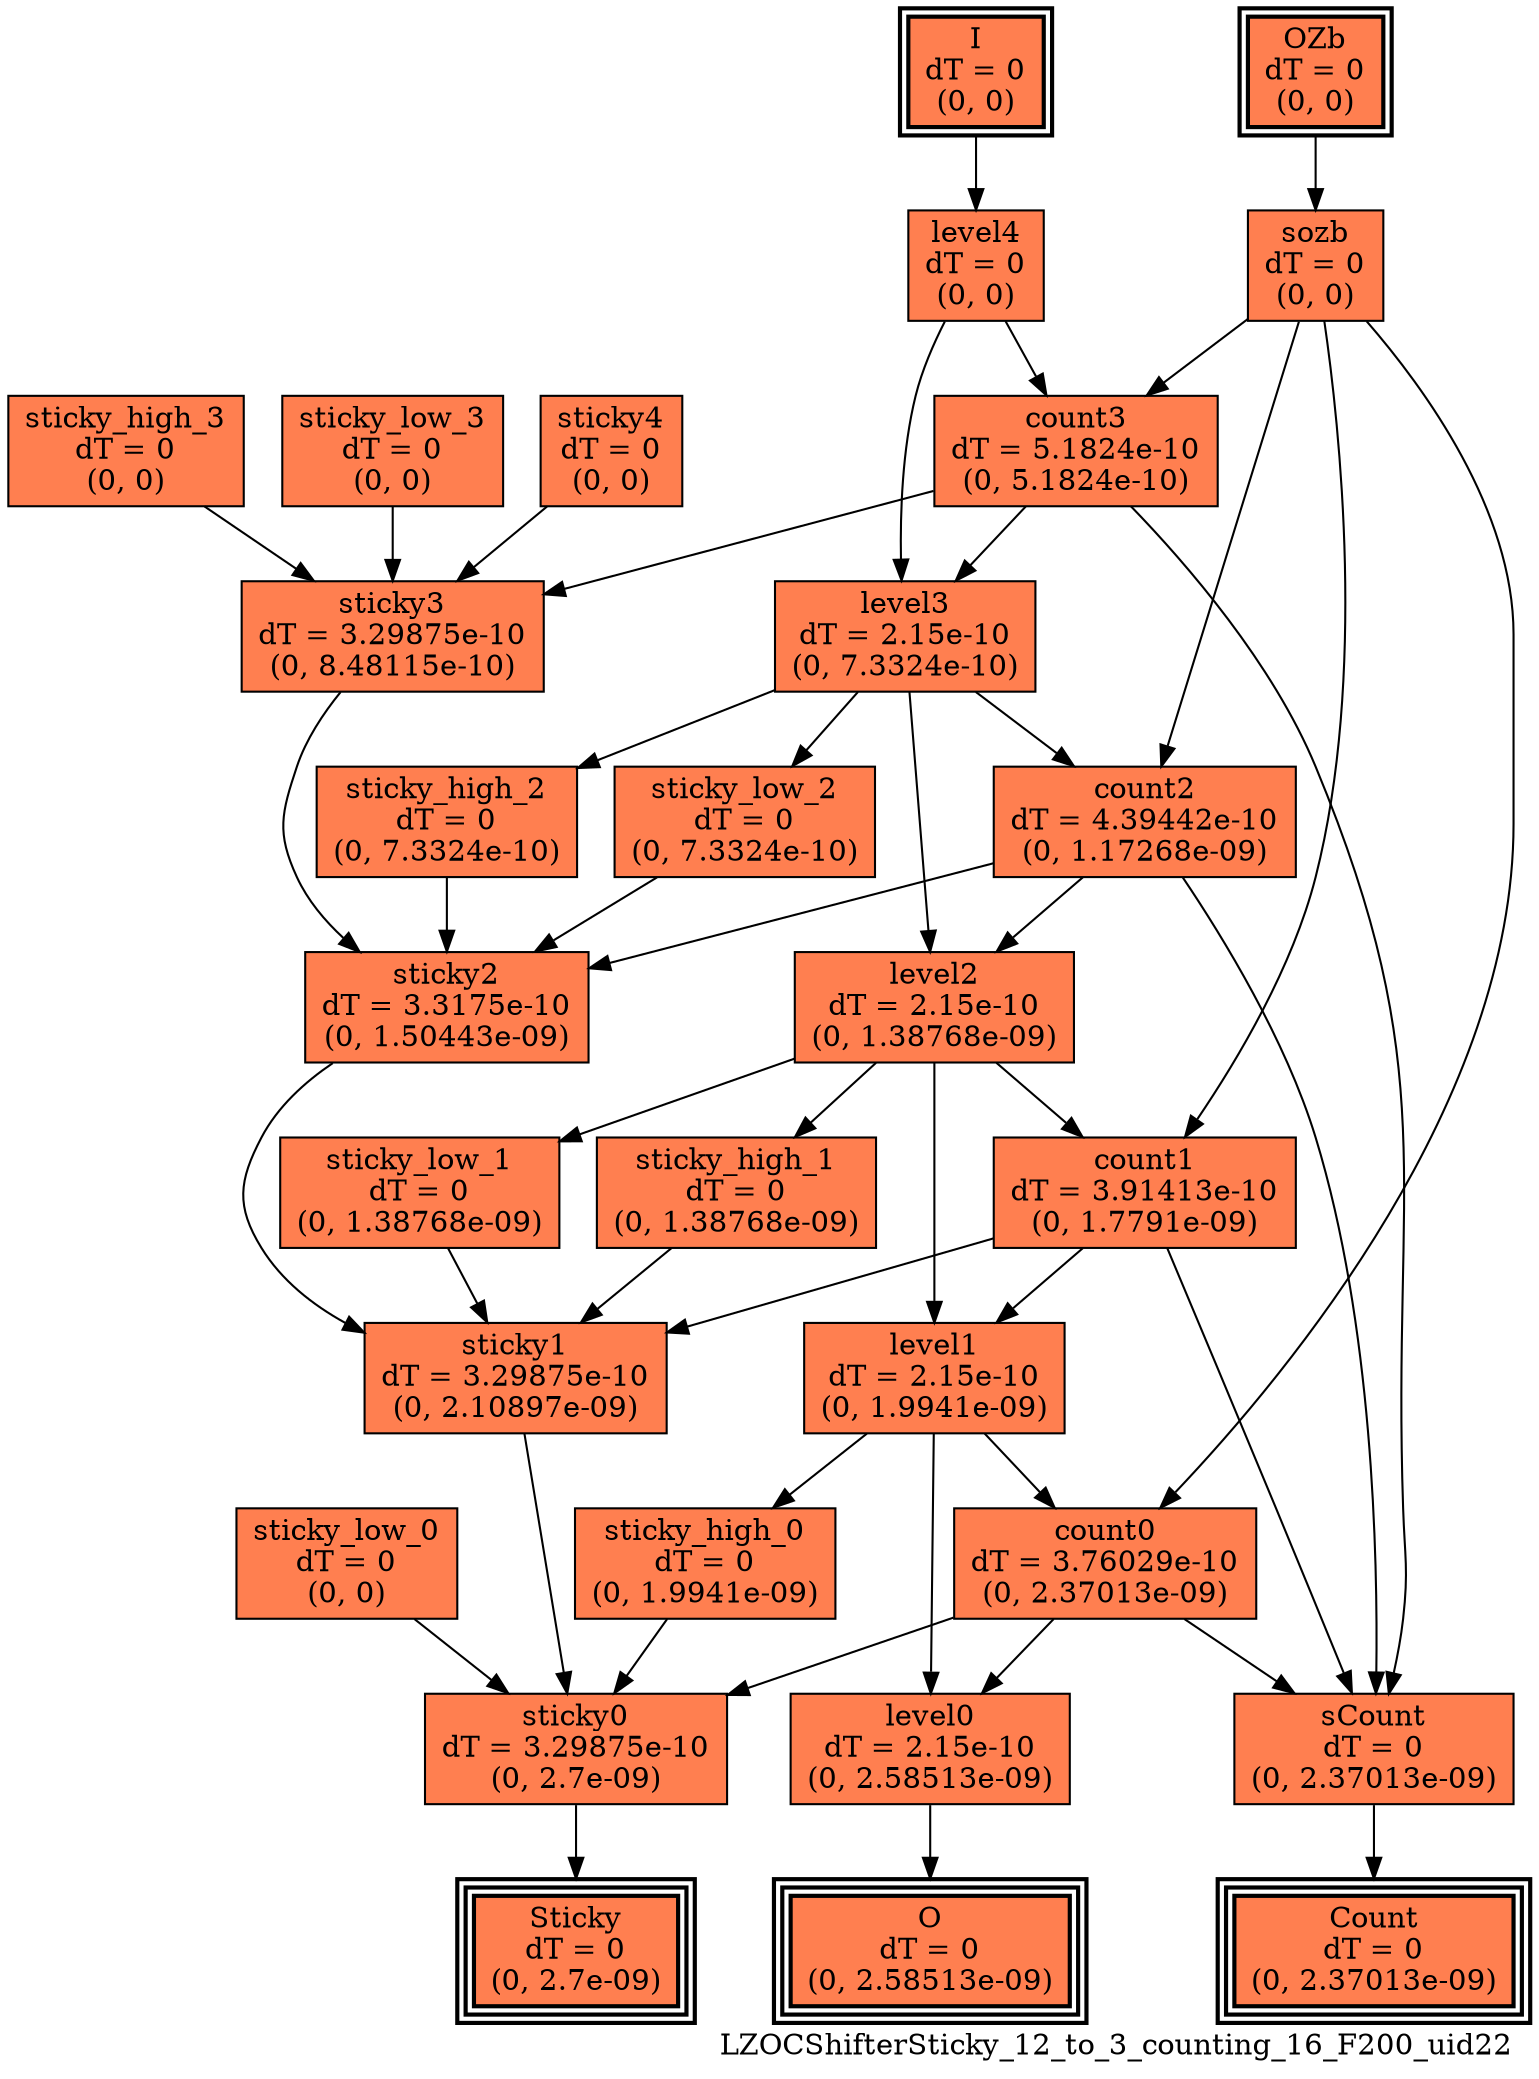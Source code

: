 digraph LZOCShifterSticky_12_to_3_counting_16_F200_uid22
{
	//graph drawing options
	label=LZOCShifterSticky_12_to_3_counting_16_F200_uid22;
	labelloc=bottom;
	labeljust=right;
	ratio=auto;
	nodesep=0.25;
	ranksep=0.5;

	//input/output signals of operator LZOCShifterSticky_12_to_3_counting_16_F200_uid22
	I__LZOCShifterSticky_12_to_3_counting_16_F200_uid22 [ label="I\ndT = 0\n(0, 0)", shape=box, color=black, style="bold, filled", fillcolor=coral, peripheries=2 ];
	OZb__LZOCShifterSticky_12_to_3_counting_16_F200_uid22 [ label="OZb\ndT = 0\n(0, 0)", shape=box, color=black, style="bold, filled", fillcolor=coral, peripheries=2 ];
	Count__LZOCShifterSticky_12_to_3_counting_16_F200_uid22 [ label="Count\ndT = 0\n(0, 2.37013e-09)", shape=box, color=black, style="bold, filled", fillcolor=coral, peripheries=3 ];
	O__LZOCShifterSticky_12_to_3_counting_16_F200_uid22 [ label="O\ndT = 0\n(0, 2.58513e-09)", shape=box, color=black, style="bold, filled", fillcolor=coral, peripheries=3 ];
	Sticky__LZOCShifterSticky_12_to_3_counting_16_F200_uid22 [ label="Sticky\ndT = 0\n(0, 2.7e-09)", shape=box, color=black, style="bold, filled", fillcolor=coral, peripheries=3 ];
	{rank=same I__LZOCShifterSticky_12_to_3_counting_16_F200_uid22, OZb__LZOCShifterSticky_12_to_3_counting_16_F200_uid22};
	{rank=same Count__LZOCShifterSticky_12_to_3_counting_16_F200_uid22, O__LZOCShifterSticky_12_to_3_counting_16_F200_uid22, Sticky__LZOCShifterSticky_12_to_3_counting_16_F200_uid22};
	//internal signals of operator LZOCShifterSticky_12_to_3_counting_16_F200_uid22
	level4__LZOCShifterSticky_12_to_3_counting_16_F200_uid22 [ label="level4\ndT = 0\n(0, 0)", shape=box, color=black, style=filled, fillcolor=coral, peripheries=1 ];
	sozb__LZOCShifterSticky_12_to_3_counting_16_F200_uid22 [ label="sozb\ndT = 0\n(0, 0)", shape=box, color=black, style=filled, fillcolor=coral, peripheries=1 ];
	sticky4__LZOCShifterSticky_12_to_3_counting_16_F200_uid22 [ label="sticky4\ndT = 0\n(0, 0)", shape=box, color=black, style=filled, fillcolor=coral, peripheries=1 ];
	count3__LZOCShifterSticky_12_to_3_counting_16_F200_uid22 [ label="count3\ndT = 5.1824e-10\n(0, 5.1824e-10)", shape=box, color=black, style=filled, fillcolor=coral, peripheries=1 ];
	level3__LZOCShifterSticky_12_to_3_counting_16_F200_uid22 [ label="level3\ndT = 2.15e-10\n(0, 7.3324e-10)", shape=box, color=black, style=filled, fillcolor=coral, peripheries=1 ];
	sticky_high_3__LZOCShifterSticky_12_to_3_counting_16_F200_uid22 [ label="sticky_high_3\ndT = 0\n(0, 0)", shape=box, color=black, style=filled, fillcolor=coral, peripheries=1 ];
	sticky_low_3__LZOCShifterSticky_12_to_3_counting_16_F200_uid22 [ label="sticky_low_3\ndT = 0\n(0, 0)", shape=box, color=black, style=filled, fillcolor=coral, peripheries=1 ];
	sticky3__LZOCShifterSticky_12_to_3_counting_16_F200_uid22 [ label="sticky3\ndT = 3.29875e-10\n(0, 8.48115e-10)", shape=box, color=black, style=filled, fillcolor=coral, peripheries=1 ];
	count2__LZOCShifterSticky_12_to_3_counting_16_F200_uid22 [ label="count2\ndT = 4.39442e-10\n(0, 1.17268e-09)", shape=box, color=black, style=filled, fillcolor=coral, peripheries=1 ];
	level2__LZOCShifterSticky_12_to_3_counting_16_F200_uid22 [ label="level2\ndT = 2.15e-10\n(0, 1.38768e-09)", shape=box, color=black, style=filled, fillcolor=coral, peripheries=1 ];
	sticky_high_2__LZOCShifterSticky_12_to_3_counting_16_F200_uid22 [ label="sticky_high_2\ndT = 0\n(0, 7.3324e-10)", shape=box, color=black, style=filled, fillcolor=coral, peripheries=1 ];
	sticky_low_2__LZOCShifterSticky_12_to_3_counting_16_F200_uid22 [ label="sticky_low_2\ndT = 0\n(0, 7.3324e-10)", shape=box, color=black, style=filled, fillcolor=coral, peripheries=1 ];
	sticky2__LZOCShifterSticky_12_to_3_counting_16_F200_uid22 [ label="sticky2\ndT = 3.3175e-10\n(0, 1.50443e-09)", shape=box, color=black, style=filled, fillcolor=coral, peripheries=1 ];
	count1__LZOCShifterSticky_12_to_3_counting_16_F200_uid22 [ label="count1\ndT = 3.91413e-10\n(0, 1.7791e-09)", shape=box, color=black, style=filled, fillcolor=coral, peripheries=1 ];
	level1__LZOCShifterSticky_12_to_3_counting_16_F200_uid22 [ label="level1\ndT = 2.15e-10\n(0, 1.9941e-09)", shape=box, color=black, style=filled, fillcolor=coral, peripheries=1 ];
	sticky_high_1__LZOCShifterSticky_12_to_3_counting_16_F200_uid22 [ label="sticky_high_1\ndT = 0\n(0, 1.38768e-09)", shape=box, color=black, style=filled, fillcolor=coral, peripheries=1 ];
	sticky_low_1__LZOCShifterSticky_12_to_3_counting_16_F200_uid22 [ label="sticky_low_1\ndT = 0\n(0, 1.38768e-09)", shape=box, color=black, style=filled, fillcolor=coral, peripheries=1 ];
	sticky1__LZOCShifterSticky_12_to_3_counting_16_F200_uid22 [ label="sticky1\ndT = 3.29875e-10\n(0, 2.10897e-09)", shape=box, color=black, style=filled, fillcolor=coral, peripheries=1 ];
	count0__LZOCShifterSticky_12_to_3_counting_16_F200_uid22 [ label="count0\ndT = 3.76029e-10\n(0, 2.37013e-09)", shape=box, color=black, style=filled, fillcolor=coral, peripheries=1 ];
	level0__LZOCShifterSticky_12_to_3_counting_16_F200_uid22 [ label="level0\ndT = 2.15e-10\n(0, 2.58513e-09)", shape=box, color=black, style=filled, fillcolor=coral, peripheries=1 ];
	sticky_high_0__LZOCShifterSticky_12_to_3_counting_16_F200_uid22 [ label="sticky_high_0\ndT = 0\n(0, 1.9941e-09)", shape=box, color=black, style=filled, fillcolor=coral, peripheries=1 ];
	sticky_low_0__LZOCShifterSticky_12_to_3_counting_16_F200_uid22 [ label="sticky_low_0\ndT = 0\n(0, 0)", shape=box, color=black, style=filled, fillcolor=coral, peripheries=1 ];
	sticky0__LZOCShifterSticky_12_to_3_counting_16_F200_uid22 [ label="sticky0\ndT = 3.29875e-10\n(0, 2.7e-09)", shape=box, color=black, style=filled, fillcolor=coral, peripheries=1 ];
	sCount__LZOCShifterSticky_12_to_3_counting_16_F200_uid22 [ label="sCount\ndT = 0\n(0, 2.37013e-09)", shape=box, color=black, style=filled, fillcolor=coral, peripheries=1 ];

	//subcomponents of operator LZOCShifterSticky_12_to_3_counting_16_F200_uid22

	//input and internal signal connections of operator LZOCShifterSticky_12_to_3_counting_16_F200_uid22
	I__LZOCShifterSticky_12_to_3_counting_16_F200_uid22 -> level4__LZOCShifterSticky_12_to_3_counting_16_F200_uid22 [ arrowhead=normal, arrowsize=1.0, arrowtail=normal, color=black, dir=forward  ];
	OZb__LZOCShifterSticky_12_to_3_counting_16_F200_uid22 -> sozb__LZOCShifterSticky_12_to_3_counting_16_F200_uid22 [ arrowhead=normal, arrowsize=1.0, arrowtail=normal, color=black, dir=forward  ];
	level4__LZOCShifterSticky_12_to_3_counting_16_F200_uid22 -> count3__LZOCShifterSticky_12_to_3_counting_16_F200_uid22 [ arrowhead=normal, arrowsize=1.0, arrowtail=normal, color=black, dir=forward  ];
	level4__LZOCShifterSticky_12_to_3_counting_16_F200_uid22 -> level3__LZOCShifterSticky_12_to_3_counting_16_F200_uid22 [ arrowhead=normal, arrowsize=1.0, arrowtail=normal, color=black, dir=forward  ];
	sozb__LZOCShifterSticky_12_to_3_counting_16_F200_uid22 -> count3__LZOCShifterSticky_12_to_3_counting_16_F200_uid22 [ arrowhead=normal, arrowsize=1.0, arrowtail=normal, color=black, dir=forward  ];
	sozb__LZOCShifterSticky_12_to_3_counting_16_F200_uid22 -> count2__LZOCShifterSticky_12_to_3_counting_16_F200_uid22 [ arrowhead=normal, arrowsize=1.0, arrowtail=normal, color=black, dir=forward  ];
	sozb__LZOCShifterSticky_12_to_3_counting_16_F200_uid22 -> count1__LZOCShifterSticky_12_to_3_counting_16_F200_uid22 [ arrowhead=normal, arrowsize=1.0, arrowtail=normal, color=black, dir=forward  ];
	sozb__LZOCShifterSticky_12_to_3_counting_16_F200_uid22 -> count0__LZOCShifterSticky_12_to_3_counting_16_F200_uid22 [ arrowhead=normal, arrowsize=1.0, arrowtail=normal, color=black, dir=forward  ];
	sticky4__LZOCShifterSticky_12_to_3_counting_16_F200_uid22 -> sticky3__LZOCShifterSticky_12_to_3_counting_16_F200_uid22 [ arrowhead=normal, arrowsize=1.0, arrowtail=normal, color=black, dir=forward  ];
	count3__LZOCShifterSticky_12_to_3_counting_16_F200_uid22 -> level3__LZOCShifterSticky_12_to_3_counting_16_F200_uid22 [ arrowhead=normal, arrowsize=1.0, arrowtail=normal, color=black, dir=forward  ];
	count3__LZOCShifterSticky_12_to_3_counting_16_F200_uid22 -> sticky3__LZOCShifterSticky_12_to_3_counting_16_F200_uid22 [ arrowhead=normal, arrowsize=1.0, arrowtail=normal, color=black, dir=forward  ];
	count3__LZOCShifterSticky_12_to_3_counting_16_F200_uid22 -> sCount__LZOCShifterSticky_12_to_3_counting_16_F200_uid22 [ arrowhead=normal, arrowsize=1.0, arrowtail=normal, color=black, dir=forward  ];
	level3__LZOCShifterSticky_12_to_3_counting_16_F200_uid22 -> count2__LZOCShifterSticky_12_to_3_counting_16_F200_uid22 [ arrowhead=normal, arrowsize=1.0, arrowtail=normal, color=black, dir=forward  ];
	level3__LZOCShifterSticky_12_to_3_counting_16_F200_uid22 -> level2__LZOCShifterSticky_12_to_3_counting_16_F200_uid22 [ arrowhead=normal, arrowsize=1.0, arrowtail=normal, color=black, dir=forward  ];
	level3__LZOCShifterSticky_12_to_3_counting_16_F200_uid22 -> sticky_high_2__LZOCShifterSticky_12_to_3_counting_16_F200_uid22 [ arrowhead=normal, arrowsize=1.0, arrowtail=normal, color=black, dir=forward  ];
	level3__LZOCShifterSticky_12_to_3_counting_16_F200_uid22 -> sticky_low_2__LZOCShifterSticky_12_to_3_counting_16_F200_uid22 [ arrowhead=normal, arrowsize=1.0, arrowtail=normal, color=black, dir=forward  ];
	sticky_high_3__LZOCShifterSticky_12_to_3_counting_16_F200_uid22 -> sticky3__LZOCShifterSticky_12_to_3_counting_16_F200_uid22 [ arrowhead=normal, arrowsize=1.0, arrowtail=normal, color=black, dir=forward  ];
	sticky_low_3__LZOCShifterSticky_12_to_3_counting_16_F200_uid22 -> sticky3__LZOCShifterSticky_12_to_3_counting_16_F200_uid22 [ arrowhead=normal, arrowsize=1.0, arrowtail=normal, color=black, dir=forward  ];
	sticky3__LZOCShifterSticky_12_to_3_counting_16_F200_uid22 -> sticky2__LZOCShifterSticky_12_to_3_counting_16_F200_uid22 [ arrowhead=normal, arrowsize=1.0, arrowtail=normal, color=black, dir=forward  ];
	count2__LZOCShifterSticky_12_to_3_counting_16_F200_uid22 -> level2__LZOCShifterSticky_12_to_3_counting_16_F200_uid22 [ arrowhead=normal, arrowsize=1.0, arrowtail=normal, color=black, dir=forward  ];
	count2__LZOCShifterSticky_12_to_3_counting_16_F200_uid22 -> sticky2__LZOCShifterSticky_12_to_3_counting_16_F200_uid22 [ arrowhead=normal, arrowsize=1.0, arrowtail=normal, color=black, dir=forward  ];
	count2__LZOCShifterSticky_12_to_3_counting_16_F200_uid22 -> sCount__LZOCShifterSticky_12_to_3_counting_16_F200_uid22 [ arrowhead=normal, arrowsize=1.0, arrowtail=normal, color=black, dir=forward  ];
	level2__LZOCShifterSticky_12_to_3_counting_16_F200_uid22 -> count1__LZOCShifterSticky_12_to_3_counting_16_F200_uid22 [ arrowhead=normal, arrowsize=1.0, arrowtail=normal, color=black, dir=forward  ];
	level2__LZOCShifterSticky_12_to_3_counting_16_F200_uid22 -> level1__LZOCShifterSticky_12_to_3_counting_16_F200_uid22 [ arrowhead=normal, arrowsize=1.0, arrowtail=normal, color=black, dir=forward  ];
	level2__LZOCShifterSticky_12_to_3_counting_16_F200_uid22 -> sticky_high_1__LZOCShifterSticky_12_to_3_counting_16_F200_uid22 [ arrowhead=normal, arrowsize=1.0, arrowtail=normal, color=black, dir=forward  ];
	level2__LZOCShifterSticky_12_to_3_counting_16_F200_uid22 -> sticky_low_1__LZOCShifterSticky_12_to_3_counting_16_F200_uid22 [ arrowhead=normal, arrowsize=1.0, arrowtail=normal, color=black, dir=forward  ];
	sticky_high_2__LZOCShifterSticky_12_to_3_counting_16_F200_uid22 -> sticky2__LZOCShifterSticky_12_to_3_counting_16_F200_uid22 [ arrowhead=normal, arrowsize=1.0, arrowtail=normal, color=black, dir=forward  ];
	sticky_low_2__LZOCShifterSticky_12_to_3_counting_16_F200_uid22 -> sticky2__LZOCShifterSticky_12_to_3_counting_16_F200_uid22 [ arrowhead=normal, arrowsize=1.0, arrowtail=normal, color=black, dir=forward  ];
	sticky2__LZOCShifterSticky_12_to_3_counting_16_F200_uid22 -> sticky1__LZOCShifterSticky_12_to_3_counting_16_F200_uid22 [ arrowhead=normal, arrowsize=1.0, arrowtail=normal, color=black, dir=forward  ];
	count1__LZOCShifterSticky_12_to_3_counting_16_F200_uid22 -> level1__LZOCShifterSticky_12_to_3_counting_16_F200_uid22 [ arrowhead=normal, arrowsize=1.0, arrowtail=normal, color=black, dir=forward  ];
	count1__LZOCShifterSticky_12_to_3_counting_16_F200_uid22 -> sticky1__LZOCShifterSticky_12_to_3_counting_16_F200_uid22 [ arrowhead=normal, arrowsize=1.0, arrowtail=normal, color=black, dir=forward  ];
	count1__LZOCShifterSticky_12_to_3_counting_16_F200_uid22 -> sCount__LZOCShifterSticky_12_to_3_counting_16_F200_uid22 [ arrowhead=normal, arrowsize=1.0, arrowtail=normal, color=black, dir=forward  ];
	level1__LZOCShifterSticky_12_to_3_counting_16_F200_uid22 -> count0__LZOCShifterSticky_12_to_3_counting_16_F200_uid22 [ arrowhead=normal, arrowsize=1.0, arrowtail=normal, color=black, dir=forward  ];
	level1__LZOCShifterSticky_12_to_3_counting_16_F200_uid22 -> level0__LZOCShifterSticky_12_to_3_counting_16_F200_uid22 [ arrowhead=normal, arrowsize=1.0, arrowtail=normal, color=black, dir=forward  ];
	level1__LZOCShifterSticky_12_to_3_counting_16_F200_uid22 -> sticky_high_0__LZOCShifterSticky_12_to_3_counting_16_F200_uid22 [ arrowhead=normal, arrowsize=1.0, arrowtail=normal, color=black, dir=forward  ];
	sticky_high_1__LZOCShifterSticky_12_to_3_counting_16_F200_uid22 -> sticky1__LZOCShifterSticky_12_to_3_counting_16_F200_uid22 [ arrowhead=normal, arrowsize=1.0, arrowtail=normal, color=black, dir=forward  ];
	sticky_low_1__LZOCShifterSticky_12_to_3_counting_16_F200_uid22 -> sticky1__LZOCShifterSticky_12_to_3_counting_16_F200_uid22 [ arrowhead=normal, arrowsize=1.0, arrowtail=normal, color=black, dir=forward  ];
	sticky1__LZOCShifterSticky_12_to_3_counting_16_F200_uid22 -> sticky0__LZOCShifterSticky_12_to_3_counting_16_F200_uid22 [ arrowhead=normal, arrowsize=1.0, arrowtail=normal, color=black, dir=forward  ];
	count0__LZOCShifterSticky_12_to_3_counting_16_F200_uid22 -> level0__LZOCShifterSticky_12_to_3_counting_16_F200_uid22 [ arrowhead=normal, arrowsize=1.0, arrowtail=normal, color=black, dir=forward  ];
	count0__LZOCShifterSticky_12_to_3_counting_16_F200_uid22 -> sticky0__LZOCShifterSticky_12_to_3_counting_16_F200_uid22 [ arrowhead=normal, arrowsize=1.0, arrowtail=normal, color=black, dir=forward  ];
	count0__LZOCShifterSticky_12_to_3_counting_16_F200_uid22 -> sCount__LZOCShifterSticky_12_to_3_counting_16_F200_uid22 [ arrowhead=normal, arrowsize=1.0, arrowtail=normal, color=black, dir=forward  ];
	level0__LZOCShifterSticky_12_to_3_counting_16_F200_uid22 -> O__LZOCShifterSticky_12_to_3_counting_16_F200_uid22 [ arrowhead=normal, arrowsize=1.0, arrowtail=normal, color=black, dir=forward  ];
	sticky_high_0__LZOCShifterSticky_12_to_3_counting_16_F200_uid22 -> sticky0__LZOCShifterSticky_12_to_3_counting_16_F200_uid22 [ arrowhead=normal, arrowsize=1.0, arrowtail=normal, color=black, dir=forward  ];
	sticky_low_0__LZOCShifterSticky_12_to_3_counting_16_F200_uid22 -> sticky0__LZOCShifterSticky_12_to_3_counting_16_F200_uid22 [ arrowhead=normal, arrowsize=1.0, arrowtail=normal, color=black, dir=forward  ];
	sticky0__LZOCShifterSticky_12_to_3_counting_16_F200_uid22 -> Sticky__LZOCShifterSticky_12_to_3_counting_16_F200_uid22 [ arrowhead=normal, arrowsize=1.0, arrowtail=normal, color=black, dir=forward  ];
	sCount__LZOCShifterSticky_12_to_3_counting_16_F200_uid22 -> Count__LZOCShifterSticky_12_to_3_counting_16_F200_uid22 [ arrowhead=normal, arrowsize=1.0, arrowtail=normal, color=black, dir=forward  ];
}

